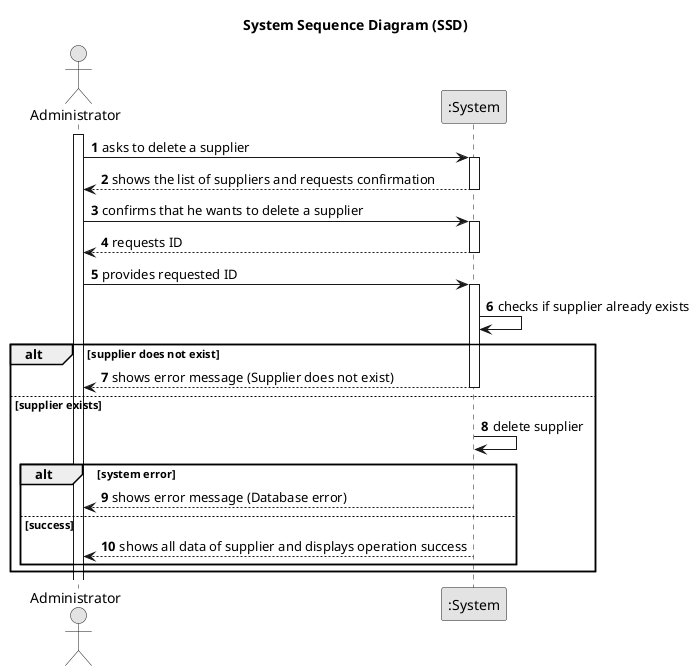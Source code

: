 @startuml
skinparam monochrome true
skinparam packageStyle rectangle
skinparam shadowing false

title System Sequence Diagram (SSD)

autonumber

actor "Administrator" as ADM
participant ":System" as System

activate ADM

    ADM -> System : asks to delete a supplier
    activate System

        System --> ADM : shows the list of suppliers and requests confirmation
    deactivate System

    ADM -> System : confirms that he wants to delete a supplier
    activate System

        System --> ADM : requests ID
    deactivate System

    ADM -> System : provides requested ID
    activate System

            System -> System : checks if supplier already exists
            alt supplier does not exist
                System --> ADM : shows error message (Supplier does not exist)
                deactivate System
            else supplier exists
                System -> System : delete supplier
                alt system error
                    System --> ADM : shows error message (Database error)
                    deactivate System
                else success
                    System --> ADM : shows all data of supplier and displays operation success
                    deactivate System
                end

        end
@enduml
